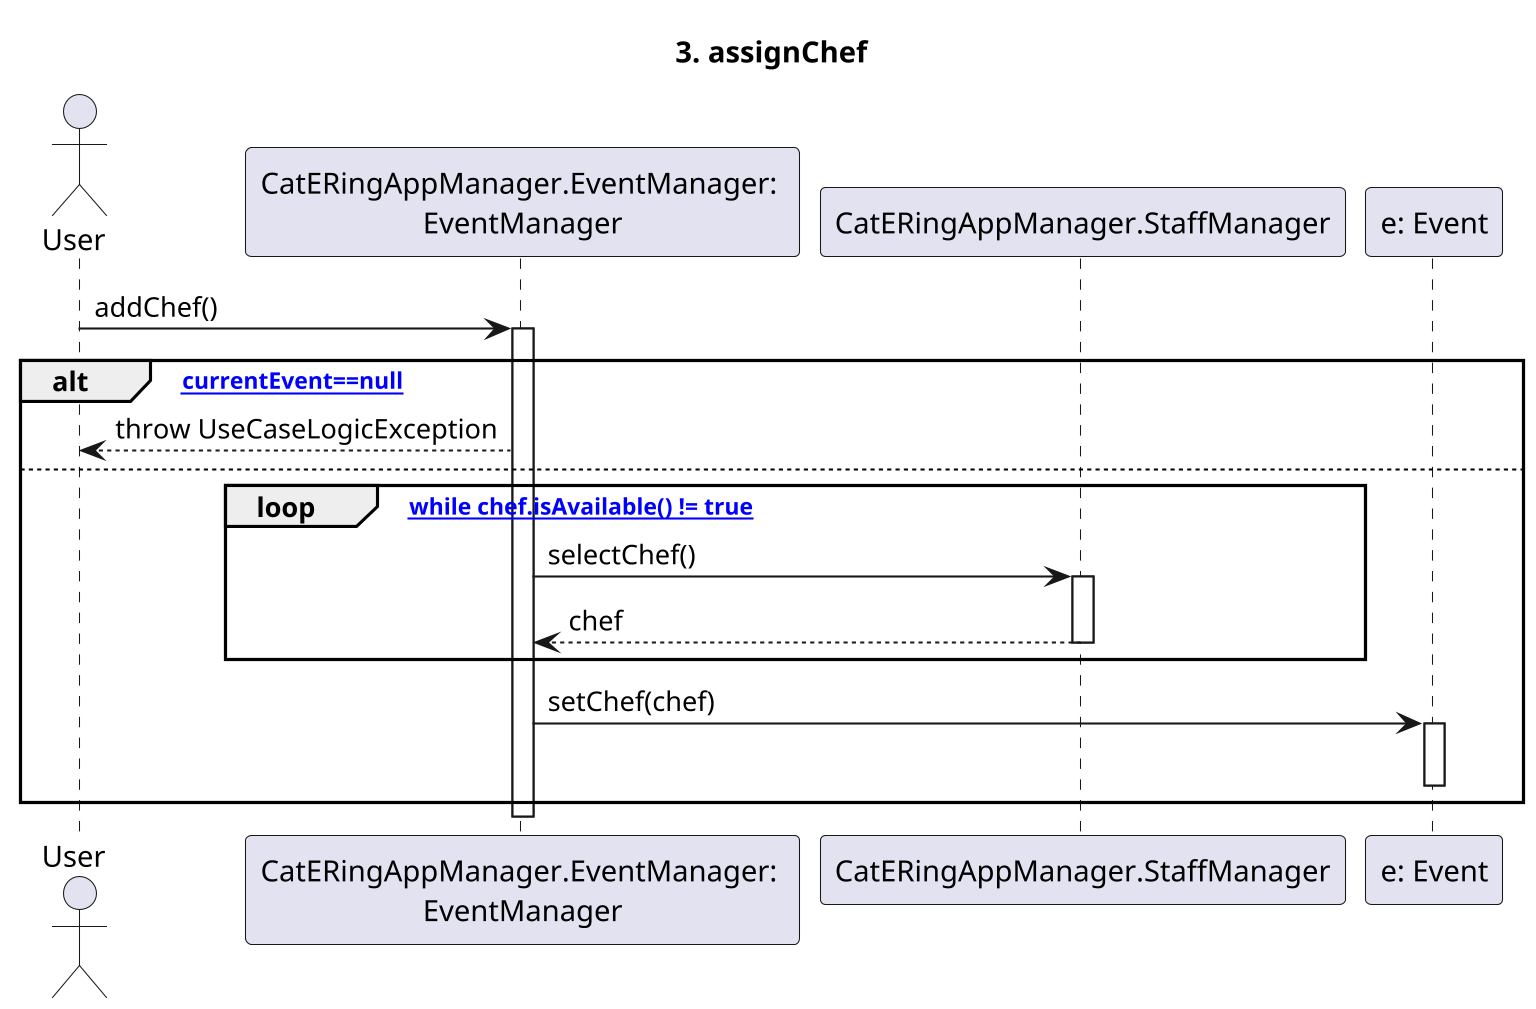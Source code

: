 @startuml

skinparam dpi 200

title: 3. assignChef

Actor User
Participant "CatERingAppManager.EventManager: \nEventManager" as EM
Participant "CatERingAppManager.StaffManager" as SM
Participant "e: Event" as E

User -> EM: addChef() 
Activate EM
alt [currentEvent==null]
    EM --> User: throw UseCaseLogicException
else
    loop ["while chef.isAvailable() != true"]
        EM -> SM: selectChef()
        Activate SM
        SM --> EM: chef
        Deactivate SM
    end
    EM -> E: setChef(chef)
    Activate E
    Deactivate E
end
Deactivate EM

@enduml
